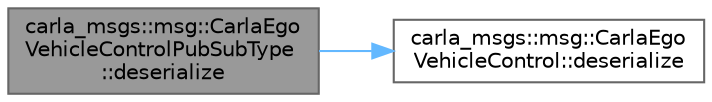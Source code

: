 digraph "carla_msgs::msg::CarlaEgoVehicleControlPubSubType::deserialize"
{
 // INTERACTIVE_SVG=YES
 // LATEX_PDF_SIZE
  bgcolor="transparent";
  edge [fontname=Helvetica,fontsize=10,labelfontname=Helvetica,labelfontsize=10];
  node [fontname=Helvetica,fontsize=10,shape=box,height=0.2,width=0.4];
  rankdir="LR";
  Node1 [id="Node000001",label="carla_msgs::msg::CarlaEgo\lVehicleControlPubSubType\l::deserialize",height=0.2,width=0.4,color="gray40", fillcolor="grey60", style="filled", fontcolor="black",tooltip=" "];
  Node1 -> Node2 [id="edge1_Node000001_Node000002",color="steelblue1",style="solid",tooltip=" "];
  Node2 [id="Node000002",label="carla_msgs::msg::CarlaEgo\lVehicleControl::deserialize",height=0.2,width=0.4,color="grey40", fillcolor="white", style="filled",URL="$dd/d4d/classcarla__msgs_1_1msg_1_1CarlaEgoVehicleControl.html#ad3295ccc9c144c8eaee5ebe78996aae1",tooltip="This function deserializes an object using CDR serialization."];
}
